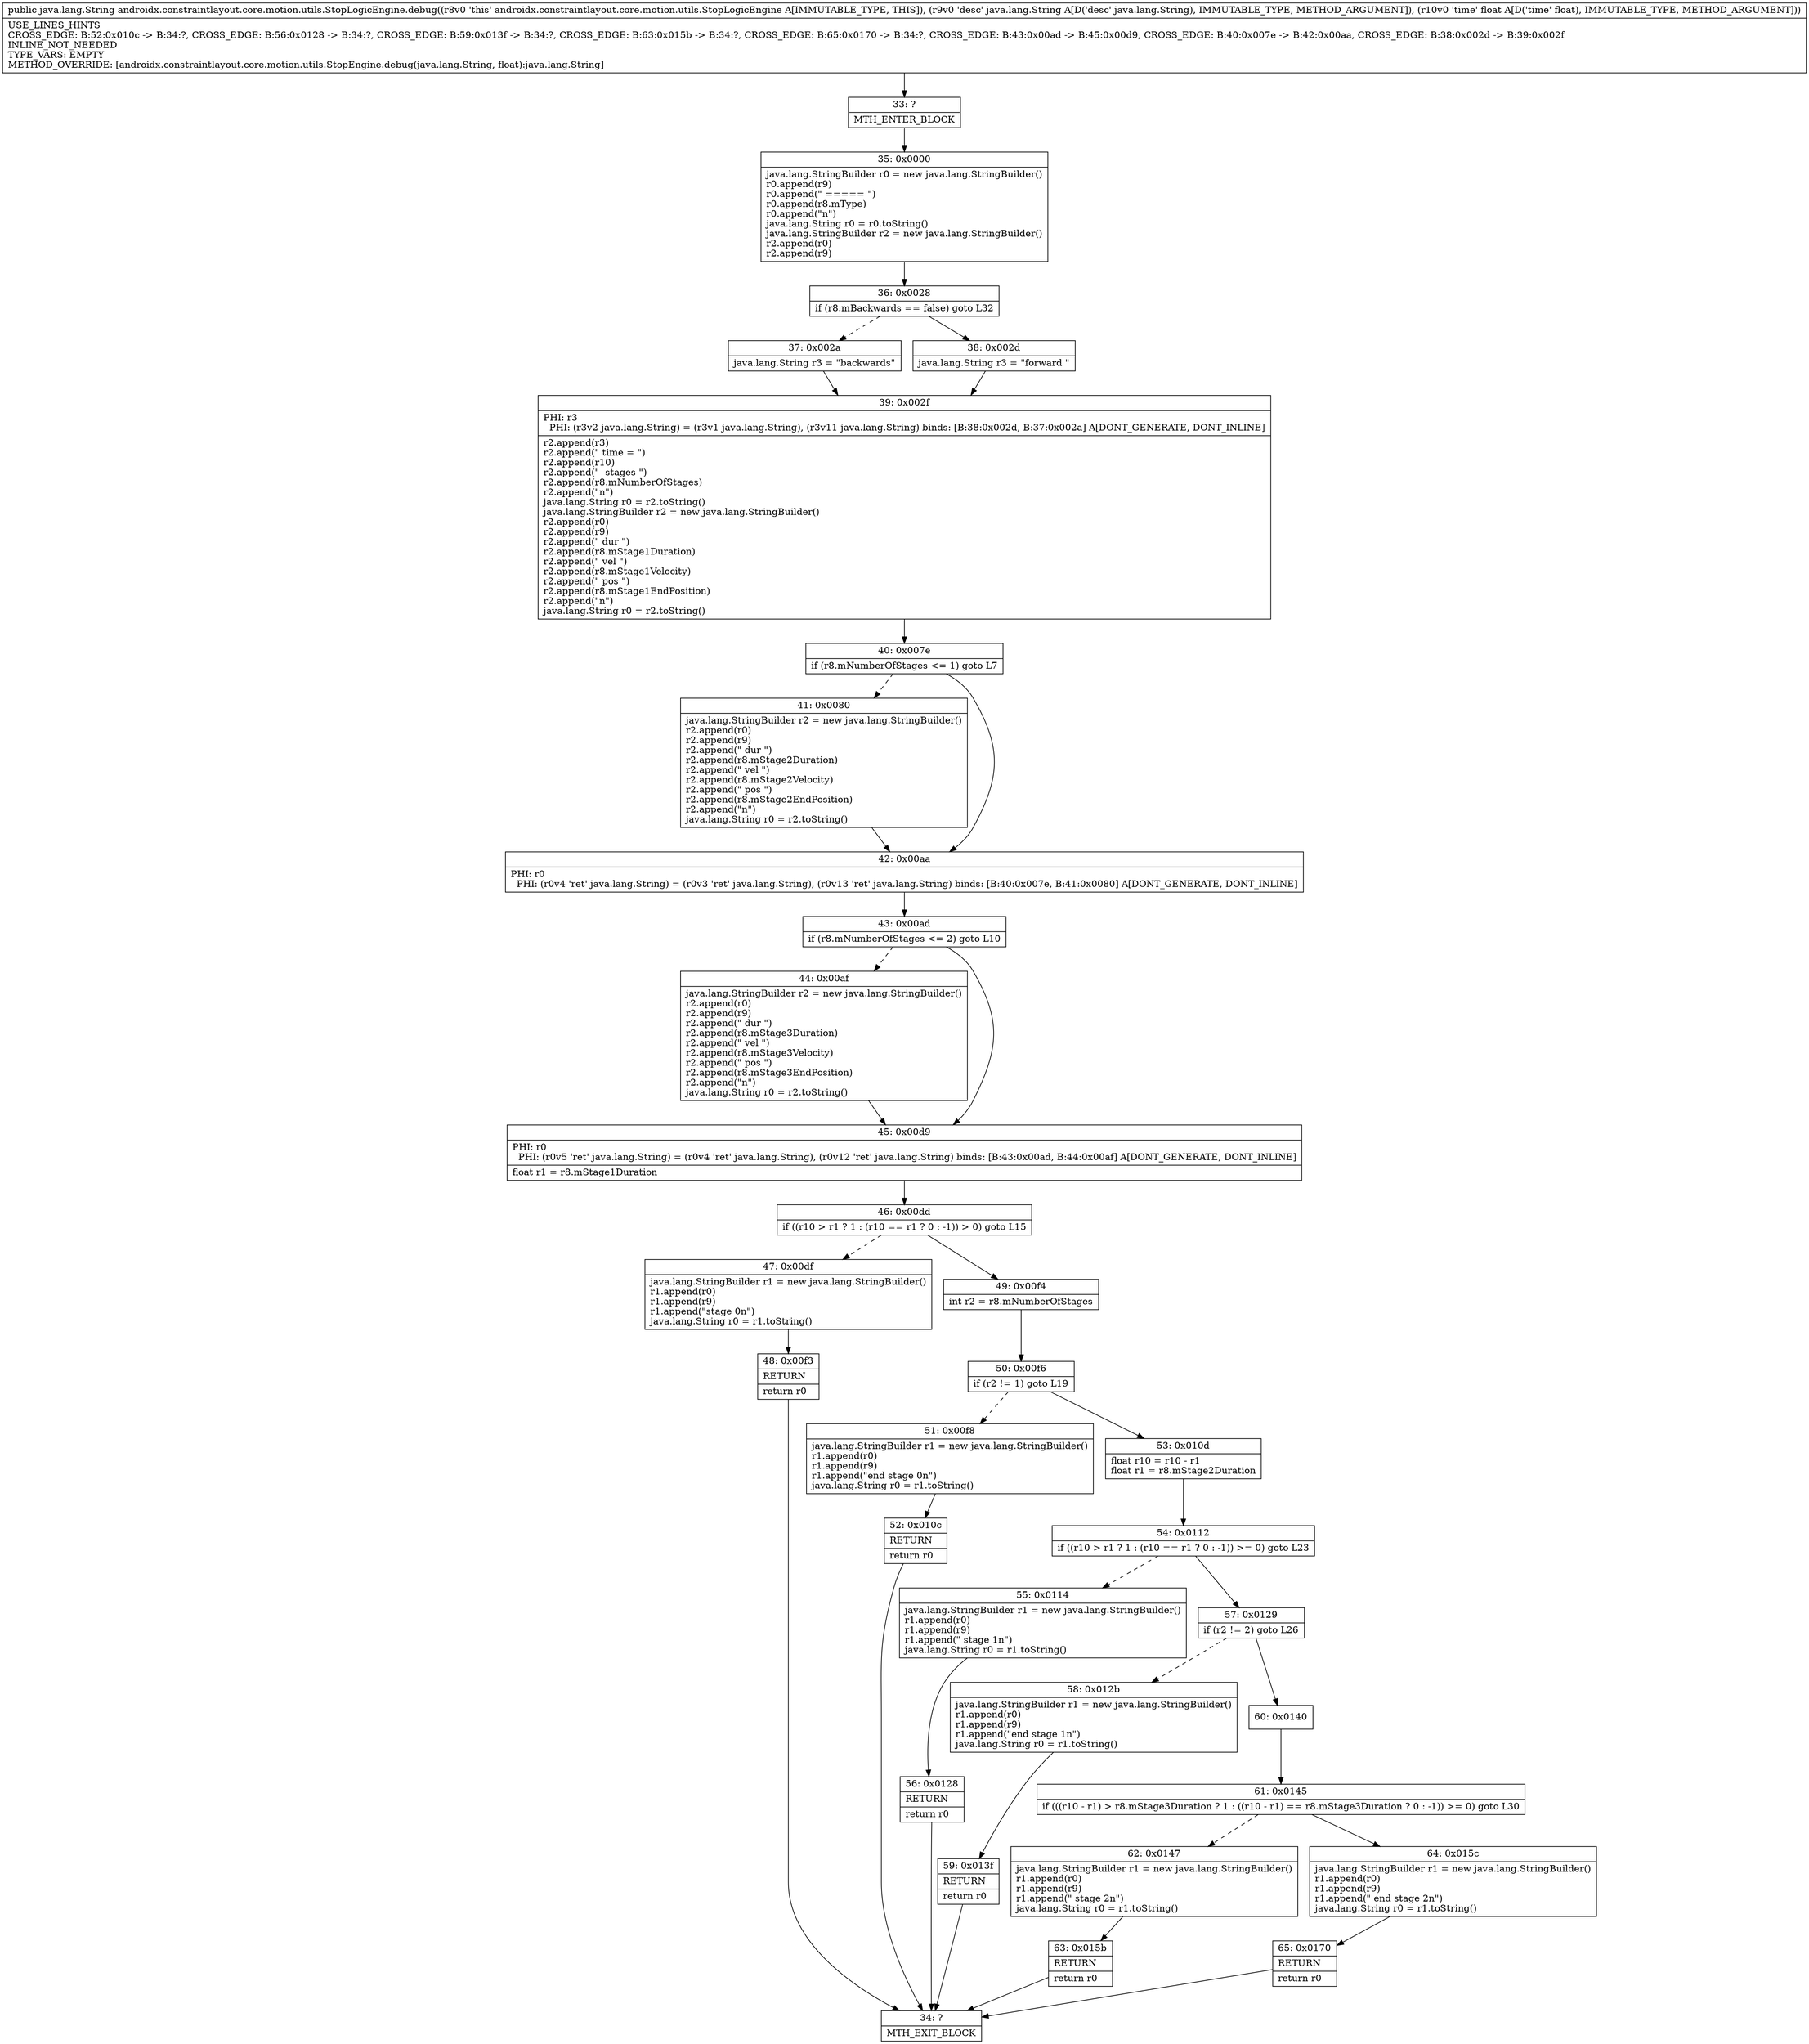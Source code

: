 digraph "CFG forandroidx.constraintlayout.core.motion.utils.StopLogicEngine.debug(Ljava\/lang\/String;F)Ljava\/lang\/String;" {
Node_33 [shape=record,label="{33\:\ ?|MTH_ENTER_BLOCK\l}"];
Node_35 [shape=record,label="{35\:\ 0x0000|java.lang.StringBuilder r0 = new java.lang.StringBuilder()\lr0.append(r9)\lr0.append(\" ===== \")\lr0.append(r8.mType)\lr0.append(\"n\")\ljava.lang.String r0 = r0.toString()\ljava.lang.StringBuilder r2 = new java.lang.StringBuilder()\lr2.append(r0)\lr2.append(r9)\l}"];
Node_36 [shape=record,label="{36\:\ 0x0028|if (r8.mBackwards == false) goto L32\l}"];
Node_37 [shape=record,label="{37\:\ 0x002a|java.lang.String r3 = \"backwards\"\l}"];
Node_39 [shape=record,label="{39\:\ 0x002f|PHI: r3 \l  PHI: (r3v2 java.lang.String) = (r3v1 java.lang.String), (r3v11 java.lang.String) binds: [B:38:0x002d, B:37:0x002a] A[DONT_GENERATE, DONT_INLINE]\l|r2.append(r3)\lr2.append(\" time = \")\lr2.append(r10)\lr2.append(\"  stages \")\lr2.append(r8.mNumberOfStages)\lr2.append(\"n\")\ljava.lang.String r0 = r2.toString()\ljava.lang.StringBuilder r2 = new java.lang.StringBuilder()\lr2.append(r0)\lr2.append(r9)\lr2.append(\" dur \")\lr2.append(r8.mStage1Duration)\lr2.append(\" vel \")\lr2.append(r8.mStage1Velocity)\lr2.append(\" pos \")\lr2.append(r8.mStage1EndPosition)\lr2.append(\"n\")\ljava.lang.String r0 = r2.toString()\l}"];
Node_40 [shape=record,label="{40\:\ 0x007e|if (r8.mNumberOfStages \<= 1) goto L7\l}"];
Node_41 [shape=record,label="{41\:\ 0x0080|java.lang.StringBuilder r2 = new java.lang.StringBuilder()\lr2.append(r0)\lr2.append(r9)\lr2.append(\" dur \")\lr2.append(r8.mStage2Duration)\lr2.append(\" vel \")\lr2.append(r8.mStage2Velocity)\lr2.append(\" pos \")\lr2.append(r8.mStage2EndPosition)\lr2.append(\"n\")\ljava.lang.String r0 = r2.toString()\l}"];
Node_42 [shape=record,label="{42\:\ 0x00aa|PHI: r0 \l  PHI: (r0v4 'ret' java.lang.String) = (r0v3 'ret' java.lang.String), (r0v13 'ret' java.lang.String) binds: [B:40:0x007e, B:41:0x0080] A[DONT_GENERATE, DONT_INLINE]\l}"];
Node_43 [shape=record,label="{43\:\ 0x00ad|if (r8.mNumberOfStages \<= 2) goto L10\l}"];
Node_44 [shape=record,label="{44\:\ 0x00af|java.lang.StringBuilder r2 = new java.lang.StringBuilder()\lr2.append(r0)\lr2.append(r9)\lr2.append(\" dur \")\lr2.append(r8.mStage3Duration)\lr2.append(\" vel \")\lr2.append(r8.mStage3Velocity)\lr2.append(\" pos \")\lr2.append(r8.mStage3EndPosition)\lr2.append(\"n\")\ljava.lang.String r0 = r2.toString()\l}"];
Node_45 [shape=record,label="{45\:\ 0x00d9|PHI: r0 \l  PHI: (r0v5 'ret' java.lang.String) = (r0v4 'ret' java.lang.String), (r0v12 'ret' java.lang.String) binds: [B:43:0x00ad, B:44:0x00af] A[DONT_GENERATE, DONT_INLINE]\l|float r1 = r8.mStage1Duration\l}"];
Node_46 [shape=record,label="{46\:\ 0x00dd|if ((r10 \> r1 ? 1 : (r10 == r1 ? 0 : \-1)) \> 0) goto L15\l}"];
Node_47 [shape=record,label="{47\:\ 0x00df|java.lang.StringBuilder r1 = new java.lang.StringBuilder()\lr1.append(r0)\lr1.append(r9)\lr1.append(\"stage 0n\")\ljava.lang.String r0 = r1.toString()\l}"];
Node_48 [shape=record,label="{48\:\ 0x00f3|RETURN\l|return r0\l}"];
Node_34 [shape=record,label="{34\:\ ?|MTH_EXIT_BLOCK\l}"];
Node_49 [shape=record,label="{49\:\ 0x00f4|int r2 = r8.mNumberOfStages\l}"];
Node_50 [shape=record,label="{50\:\ 0x00f6|if (r2 != 1) goto L19\l}"];
Node_51 [shape=record,label="{51\:\ 0x00f8|java.lang.StringBuilder r1 = new java.lang.StringBuilder()\lr1.append(r0)\lr1.append(r9)\lr1.append(\"end stage 0n\")\ljava.lang.String r0 = r1.toString()\l}"];
Node_52 [shape=record,label="{52\:\ 0x010c|RETURN\l|return r0\l}"];
Node_53 [shape=record,label="{53\:\ 0x010d|float r10 = r10 \- r1\lfloat r1 = r8.mStage2Duration\l}"];
Node_54 [shape=record,label="{54\:\ 0x0112|if ((r10 \> r1 ? 1 : (r10 == r1 ? 0 : \-1)) \>= 0) goto L23\l}"];
Node_55 [shape=record,label="{55\:\ 0x0114|java.lang.StringBuilder r1 = new java.lang.StringBuilder()\lr1.append(r0)\lr1.append(r9)\lr1.append(\" stage 1n\")\ljava.lang.String r0 = r1.toString()\l}"];
Node_56 [shape=record,label="{56\:\ 0x0128|RETURN\l|return r0\l}"];
Node_57 [shape=record,label="{57\:\ 0x0129|if (r2 != 2) goto L26\l}"];
Node_58 [shape=record,label="{58\:\ 0x012b|java.lang.StringBuilder r1 = new java.lang.StringBuilder()\lr1.append(r0)\lr1.append(r9)\lr1.append(\"end stage 1n\")\ljava.lang.String r0 = r1.toString()\l}"];
Node_59 [shape=record,label="{59\:\ 0x013f|RETURN\l|return r0\l}"];
Node_60 [shape=record,label="{60\:\ 0x0140}"];
Node_61 [shape=record,label="{61\:\ 0x0145|if (((r10 \- r1) \> r8.mStage3Duration ? 1 : ((r10 \- r1) == r8.mStage3Duration ? 0 : \-1)) \>= 0) goto L30\l}"];
Node_62 [shape=record,label="{62\:\ 0x0147|java.lang.StringBuilder r1 = new java.lang.StringBuilder()\lr1.append(r0)\lr1.append(r9)\lr1.append(\" stage 2n\")\ljava.lang.String r0 = r1.toString()\l}"];
Node_63 [shape=record,label="{63\:\ 0x015b|RETURN\l|return r0\l}"];
Node_64 [shape=record,label="{64\:\ 0x015c|java.lang.StringBuilder r1 = new java.lang.StringBuilder()\lr1.append(r0)\lr1.append(r9)\lr1.append(\" end stage 2n\")\ljava.lang.String r0 = r1.toString()\l}"];
Node_65 [shape=record,label="{65\:\ 0x0170|RETURN\l|return r0\l}"];
Node_38 [shape=record,label="{38\:\ 0x002d|java.lang.String r3 = \"forward \"\l}"];
MethodNode[shape=record,label="{public java.lang.String androidx.constraintlayout.core.motion.utils.StopLogicEngine.debug((r8v0 'this' androidx.constraintlayout.core.motion.utils.StopLogicEngine A[IMMUTABLE_TYPE, THIS]), (r9v0 'desc' java.lang.String A[D('desc' java.lang.String), IMMUTABLE_TYPE, METHOD_ARGUMENT]), (r10v0 'time' float A[D('time' float), IMMUTABLE_TYPE, METHOD_ARGUMENT]))  | USE_LINES_HINTS\lCROSS_EDGE: B:52:0x010c \-\> B:34:?, CROSS_EDGE: B:56:0x0128 \-\> B:34:?, CROSS_EDGE: B:59:0x013f \-\> B:34:?, CROSS_EDGE: B:63:0x015b \-\> B:34:?, CROSS_EDGE: B:65:0x0170 \-\> B:34:?, CROSS_EDGE: B:43:0x00ad \-\> B:45:0x00d9, CROSS_EDGE: B:40:0x007e \-\> B:42:0x00aa, CROSS_EDGE: B:38:0x002d \-\> B:39:0x002f\lINLINE_NOT_NEEDED\lTYPE_VARS: EMPTY\lMETHOD_OVERRIDE: [androidx.constraintlayout.core.motion.utils.StopEngine.debug(java.lang.String, float):java.lang.String]\l}"];
MethodNode -> Node_33;Node_33 -> Node_35;
Node_35 -> Node_36;
Node_36 -> Node_37[style=dashed];
Node_36 -> Node_38;
Node_37 -> Node_39;
Node_39 -> Node_40;
Node_40 -> Node_41[style=dashed];
Node_40 -> Node_42;
Node_41 -> Node_42;
Node_42 -> Node_43;
Node_43 -> Node_44[style=dashed];
Node_43 -> Node_45;
Node_44 -> Node_45;
Node_45 -> Node_46;
Node_46 -> Node_47[style=dashed];
Node_46 -> Node_49;
Node_47 -> Node_48;
Node_48 -> Node_34;
Node_49 -> Node_50;
Node_50 -> Node_51[style=dashed];
Node_50 -> Node_53;
Node_51 -> Node_52;
Node_52 -> Node_34;
Node_53 -> Node_54;
Node_54 -> Node_55[style=dashed];
Node_54 -> Node_57;
Node_55 -> Node_56;
Node_56 -> Node_34;
Node_57 -> Node_58[style=dashed];
Node_57 -> Node_60;
Node_58 -> Node_59;
Node_59 -> Node_34;
Node_60 -> Node_61;
Node_61 -> Node_62[style=dashed];
Node_61 -> Node_64;
Node_62 -> Node_63;
Node_63 -> Node_34;
Node_64 -> Node_65;
Node_65 -> Node_34;
Node_38 -> Node_39;
}

